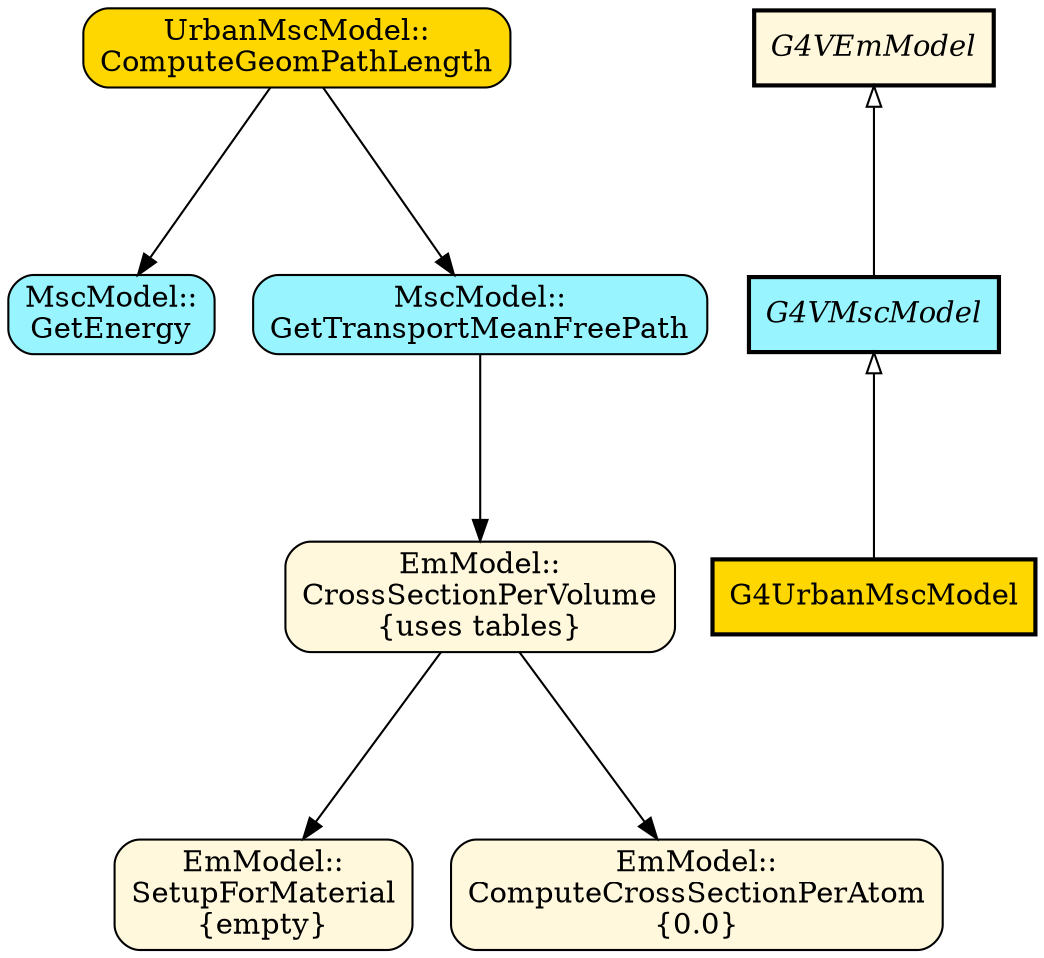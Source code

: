 //---------------------------------*-dot-*-----------------------------------//
/*!
 * \file   notes/charged-particle/UrbanMscModel-ComputeGeomPathLength.dot
 * \author Tom Evans
 * \date   Wed Nov 11 15:40:40 2020
 *
 * dot -Tpdf UrbanMscModel-ComputeGeomPathLength.dot -o UrbanMscModel-ComputeGeomPathLength.pdf
 * open UrbanMscModel-ComputeTruePathlengthlimit.pdf
 */
//---------------------------------------------------------------------------//

digraph compute_geom_pathlength
{
    /* graph attributes */
    center = 1;
    size="8,14";
    ranksep=1.25;

    /* NODES */

    /* UrbanMscModel */
    node [fillcolor=gold, shape=box, style="filled,rounded"];
    ComputeGeomPathLength [label="UrbanMscModel::\nComputeGeomPathLength"];

    /* MscModel */
    node [fillcolor=cadetblue1, shape=box, style="filled,rounded"];
    GetEnergy [label="MscModel::\nGetEnergy"];
    GetTransMFP [label="MscModel::\nGetTransportMeanFreePath"];

    /* EmModel */
    node [fillcolor=cornsilk, shape=box, style="filled,rounded"];
    XSPerVolume [label="EmModel::\nCrossSectionPerVolume\n{uses tables}"];
    SetupForMat [label="EmModel::\nSetupForMaterial\n{empty}"];
    ComputeXSPerAtom [label="EmModel::\nComputeCrossSectionPerAtom\n{0.0}"];

    /* CLASSES */

    EmModel [label="G4VEmModel", shape=box, style="filled,bold", fillcolor=cornsilk, fontname="times-italic"];
    MscModel [label="G4VMscModel", shape=box, style="filled,bold", fillcolor=cadetblue1, fontname="times-italic"];
    UrbanModel [label="G4UrbanMscModel", shape=box, style="filled,bold", fillcolor=gold];

    /* LEVEL DEPENDENCIES */

    ComputeGeomPathLength -> {GetEnergy GetTransMFP};
    GetTransMFP -> {XSPerVolume};
    XSPerVolume -> {SetupForMat ComputeXSPerAtom};

    /* classes */
    EmModel -> MscModel -> UrbanModel [dir=both, arrowhead=none, arrowtail=empty];

    /* LEVELS */

    /*
    {rank=same; SetCurrentCouple GetRange ConvertTrueToGeom};
    */

} // end digraph

//---------------------------------------------------------------------------//
